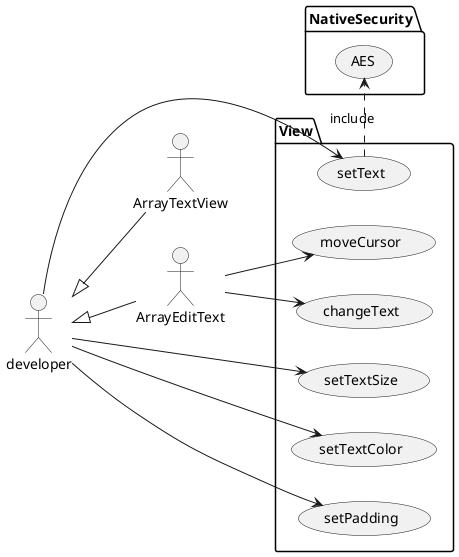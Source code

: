 @startuml "登录用例图"
left to right direction
actor developer
actor ArrayTextView
actor ArrayEditText


developer <|-- ArrayTextView
developer <|-- ArrayEditText

 
package NativeSecurity{
    usecase AES 
}

package View{
    usecase setText
    usecase setTextSize
    usecase setTextColor
    usecase setPadding

    usecase moveCursor
    usecase changeText


    ' usecase Register #grey
    ' usecase showUserInfo

    setText .> AES : include
    ' Login .> SHA256 : include
    ' Register .> SHA256 : include
}



developer --> setText
developer --> setTextSize
developer --> setTextColor
developer --> setPadding


ArrayEditText --> moveCursor
ArrayEditText --> changeText

@enduml
